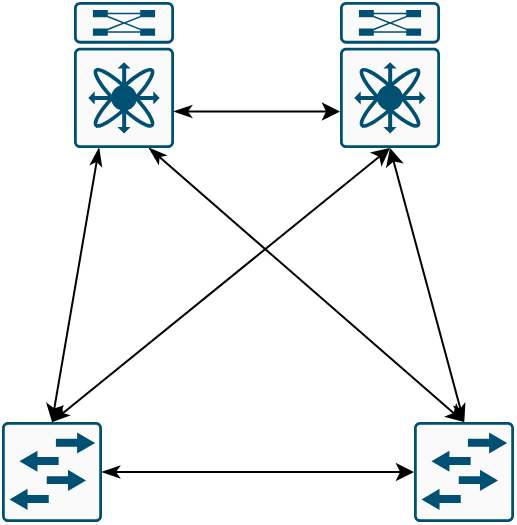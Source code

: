 <mxfile version="21.5.2" type="github">
  <diagram name="ページ1" id="PKhCmqumJbryl44LMtBW">
    <mxGraphModel dx="1914" dy="998" grid="1" gridSize="10" guides="1" tooltips="1" connect="1" arrows="1" fold="1" page="1" pageScale="1" pageWidth="827" pageHeight="1169" math="0" shadow="0">
      <root>
        <mxCell id="0" />
        <mxCell id="1" parent="0" />
        <mxCell id="rqxd_RGhrrBlme4TSZWR-8" style="edgeStyle=none;shape=connector;rounded=0;orthogonalLoop=1;jettySize=auto;html=1;exitX=1;exitY=0.5;exitDx=0;exitDy=0;exitPerimeter=0;entryX=0;entryY=0.5;entryDx=0;entryDy=0;entryPerimeter=0;labelBackgroundColor=default;strokeColor=default;fontFamily=Helvetica;fontSize=11;fontColor=default;startArrow=classicThin;startFill=1;endArrow=classic;" edge="1" parent="1" source="rqxd_RGhrrBlme4TSZWR-1" target="rqxd_RGhrrBlme4TSZWR-2">
          <mxGeometry relative="1" as="geometry" />
        </mxCell>
        <mxCell id="rqxd_RGhrrBlme4TSZWR-11" style="edgeStyle=none;shape=connector;rounded=0;orthogonalLoop=1;jettySize=auto;html=1;exitX=0.5;exitY=0;exitDx=0;exitDy=0;exitPerimeter=0;entryX=0.5;entryY=1;entryDx=0;entryDy=0;entryPerimeter=0;labelBackgroundColor=default;strokeColor=default;fontFamily=Helvetica;fontSize=11;fontColor=default;startArrow=classicThin;startFill=1;endArrow=classic;" edge="1" parent="1" source="rqxd_RGhrrBlme4TSZWR-1" target="rqxd_RGhrrBlme4TSZWR-9">
          <mxGeometry relative="1" as="geometry" />
        </mxCell>
        <mxCell id="rqxd_RGhrrBlme4TSZWR-1" value="" style="sketch=0;points=[[0.015,0.015,0],[0.985,0.015,0],[0.985,0.985,0],[0.015,0.985,0],[0.25,0,0],[0.5,0,0],[0.75,0,0],[1,0.25,0],[1,0.5,0],[1,0.75,0],[0.75,1,0],[0.5,1,0],[0.25,1,0],[0,0.75,0],[0,0.5,0],[0,0.25,0]];verticalLabelPosition=bottom;html=1;verticalAlign=top;aspect=fixed;align=center;pointerEvents=1;shape=mxgraph.cisco19.rect;prIcon=l2_switch;fillColor=#FAFAFA;strokeColor=#005073;" vertex="1" parent="1">
          <mxGeometry x="90" y="280" width="50" height="50" as="geometry" />
        </mxCell>
        <mxCell id="rqxd_RGhrrBlme4TSZWR-12" style="edgeStyle=none;shape=connector;rounded=0;orthogonalLoop=1;jettySize=auto;html=1;exitX=0.5;exitY=0;exitDx=0;exitDy=0;exitPerimeter=0;entryX=0.5;entryY=1;entryDx=0;entryDy=0;entryPerimeter=0;labelBackgroundColor=default;strokeColor=default;fontFamily=Helvetica;fontSize=11;fontColor=default;startArrow=classicThin;startFill=1;endArrow=classic;" edge="1" parent="1" source="rqxd_RGhrrBlme4TSZWR-2" target="rqxd_RGhrrBlme4TSZWR-9">
          <mxGeometry relative="1" as="geometry" />
        </mxCell>
        <mxCell id="rqxd_RGhrrBlme4TSZWR-2" value="" style="sketch=0;points=[[0.015,0.015,0],[0.985,0.015,0],[0.985,0.985,0],[0.015,0.985,0],[0.25,0,0],[0.5,0,0],[0.75,0,0],[1,0.25,0],[1,0.5,0],[1,0.75,0],[0.75,1,0],[0.5,1,0],[0.25,1,0],[0,0.75,0],[0,0.5,0],[0,0.25,0]];verticalLabelPosition=bottom;html=1;verticalAlign=top;aspect=fixed;align=center;pointerEvents=1;shape=mxgraph.cisco19.rect;prIcon=l2_switch;fillColor=#FAFAFA;strokeColor=#005073;" vertex="1" parent="1">
          <mxGeometry x="296" y="280" width="50" height="50" as="geometry" />
        </mxCell>
        <mxCell id="rqxd_RGhrrBlme4TSZWR-6" style="rounded=0;orthogonalLoop=1;jettySize=auto;html=1;exitX=0.25;exitY=1;exitDx=0;exitDy=0;exitPerimeter=0;entryX=0.5;entryY=0;entryDx=0;entryDy=0;entryPerimeter=0;startArrow=classicThin;startFill=1;" edge="1" parent="1" source="rqxd_RGhrrBlme4TSZWR-5" target="rqxd_RGhrrBlme4TSZWR-1">
          <mxGeometry relative="1" as="geometry" />
        </mxCell>
        <mxCell id="rqxd_RGhrrBlme4TSZWR-7" style="edgeStyle=none;shape=connector;rounded=0;orthogonalLoop=1;jettySize=auto;html=1;exitX=0.75;exitY=1;exitDx=0;exitDy=0;exitPerimeter=0;entryX=0.5;entryY=0;entryDx=0;entryDy=0;entryPerimeter=0;labelBackgroundColor=default;strokeColor=default;fontFamily=Helvetica;fontSize=11;fontColor=default;startArrow=classicThin;startFill=1;endArrow=classic;" edge="1" parent="1" source="rqxd_RGhrrBlme4TSZWR-5" target="rqxd_RGhrrBlme4TSZWR-2">
          <mxGeometry relative="1" as="geometry" />
        </mxCell>
        <mxCell id="rqxd_RGhrrBlme4TSZWR-10" style="edgeStyle=none;shape=connector;rounded=0;orthogonalLoop=1;jettySize=auto;html=1;exitX=1;exitY=0.75;exitDx=0;exitDy=0;exitPerimeter=0;entryX=0;entryY=0.75;entryDx=0;entryDy=0;entryPerimeter=0;labelBackgroundColor=default;strokeColor=default;fontFamily=Helvetica;fontSize=11;fontColor=default;startArrow=classicThin;startFill=1;endArrow=classic;" edge="1" parent="1" source="rqxd_RGhrrBlme4TSZWR-5" target="rqxd_RGhrrBlme4TSZWR-9">
          <mxGeometry relative="1" as="geometry" />
        </mxCell>
        <mxCell id="rqxd_RGhrrBlme4TSZWR-5" value="" style="sketch=0;points=[[0.015,0.015,0],[0.985,0.015,0],[0.985,0.985,0],[0.015,0.985,0],[0.25,0,0],[0.5,0,0],[0.75,0,0],[1,0.25,0],[1,0.5,0],[1,0.75,0],[0.75,1,0],[0.5,1,0],[0.25,1,0],[0,0.75,0],[0,0.5,0],[0,0.25,0]];verticalLabelPosition=bottom;html=1;verticalAlign=top;aspect=fixed;align=center;pointerEvents=1;shape=mxgraph.cisco19.rect;prIcon=nexus_7k;fillColor=#FAFAFA;strokeColor=#005073;" vertex="1" parent="1">
          <mxGeometry x="126" y="70" width="50" height="73" as="geometry" />
        </mxCell>
        <mxCell id="rqxd_RGhrrBlme4TSZWR-9" value="" style="sketch=0;points=[[0.015,0.015,0],[0.985,0.015,0],[0.985,0.985,0],[0.015,0.985,0],[0.25,0,0],[0.5,0,0],[0.75,0,0],[1,0.25,0],[1,0.5,0],[1,0.75,0],[0.75,1,0],[0.5,1,0],[0.25,1,0],[0,0.75,0],[0,0.5,0],[0,0.25,0]];verticalLabelPosition=bottom;html=1;verticalAlign=top;aspect=fixed;align=center;pointerEvents=1;shape=mxgraph.cisco19.rect;prIcon=nexus_7k;fillColor=#FAFAFA;strokeColor=#005073;" vertex="1" parent="1">
          <mxGeometry x="259" y="70" width="50" height="73" as="geometry" />
        </mxCell>
      </root>
    </mxGraphModel>
  </diagram>
</mxfile>
